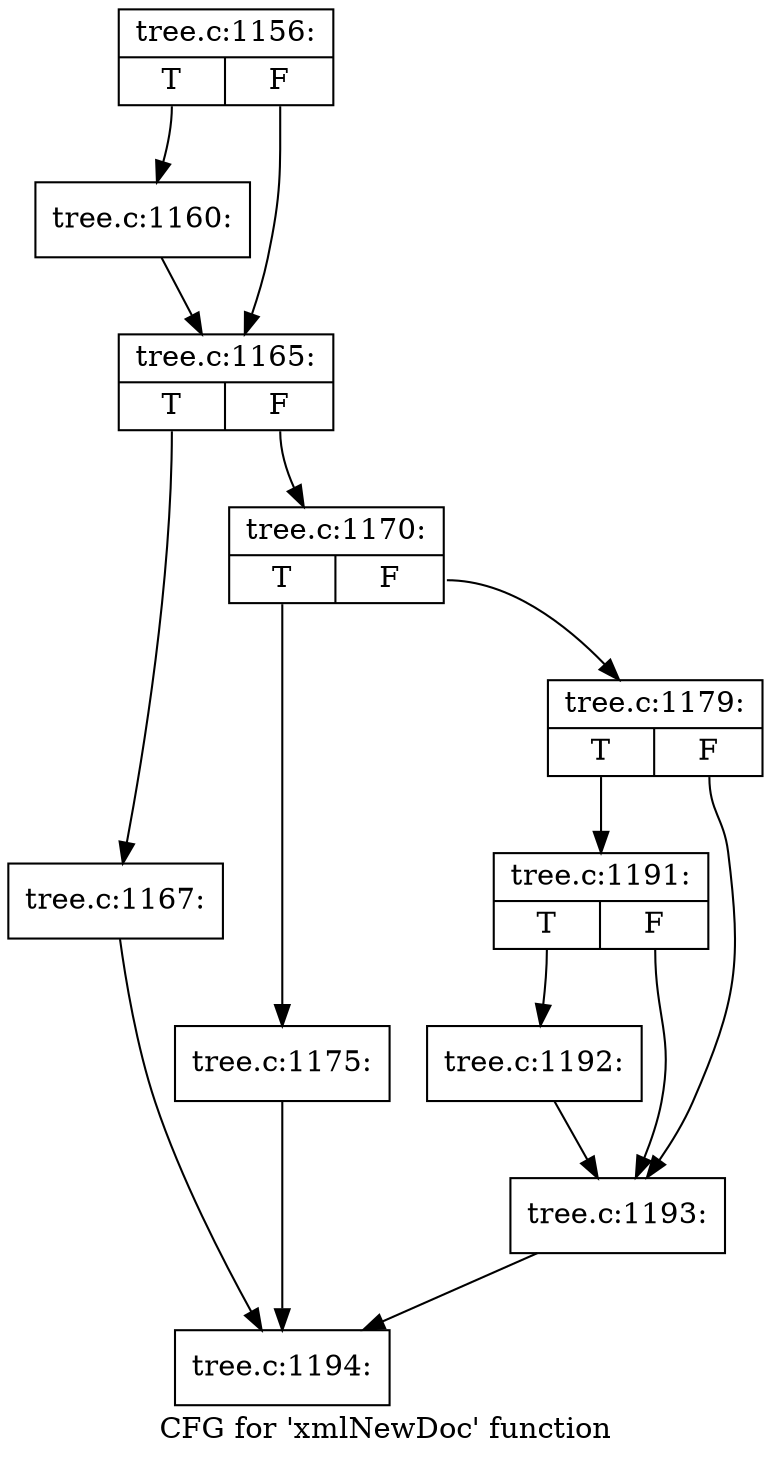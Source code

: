 digraph "CFG for 'xmlNewDoc' function" {
	label="CFG for 'xmlNewDoc' function";

	Node0x41c0730 [shape=record,label="{tree.c:1156:|{<s0>T|<s1>F}}"];
	Node0x41c0730:s0 -> Node0x428e9c0;
	Node0x41c0730:s1 -> Node0x428ea10;
	Node0x428e9c0 [shape=record,label="{tree.c:1160:}"];
	Node0x428e9c0 -> Node0x428ea10;
	Node0x428ea10 [shape=record,label="{tree.c:1165:|{<s0>T|<s1>F}}"];
	Node0x428ea10:s0 -> Node0x429faa0;
	Node0x428ea10:s1 -> Node0x429faf0;
	Node0x429faa0 [shape=record,label="{tree.c:1167:}"];
	Node0x429faa0 -> Node0x428e6d0;
	Node0x429faf0 [shape=record,label="{tree.c:1170:|{<s0>T|<s1>F}}"];
	Node0x429faf0:s0 -> Node0x42a0ab0;
	Node0x429faf0:s1 -> Node0x42a0b00;
	Node0x42a0ab0 [shape=record,label="{tree.c:1175:}"];
	Node0x42a0ab0 -> Node0x428e6d0;
	Node0x42a0b00 [shape=record,label="{tree.c:1179:|{<s0>T|<s1>F}}"];
	Node0x42a0b00:s0 -> Node0x42a2ee0;
	Node0x42a0b00:s1 -> Node0x42a2e90;
	Node0x42a2ee0 [shape=record,label="{tree.c:1191:|{<s0>T|<s1>F}}"];
	Node0x42a2ee0:s0 -> Node0x42a2e40;
	Node0x42a2ee0:s1 -> Node0x42a2e90;
	Node0x42a2e40 [shape=record,label="{tree.c:1192:}"];
	Node0x42a2e40 -> Node0x42a2e90;
	Node0x42a2e90 [shape=record,label="{tree.c:1193:}"];
	Node0x42a2e90 -> Node0x428e6d0;
	Node0x428e6d0 [shape=record,label="{tree.c:1194:}"];
}
